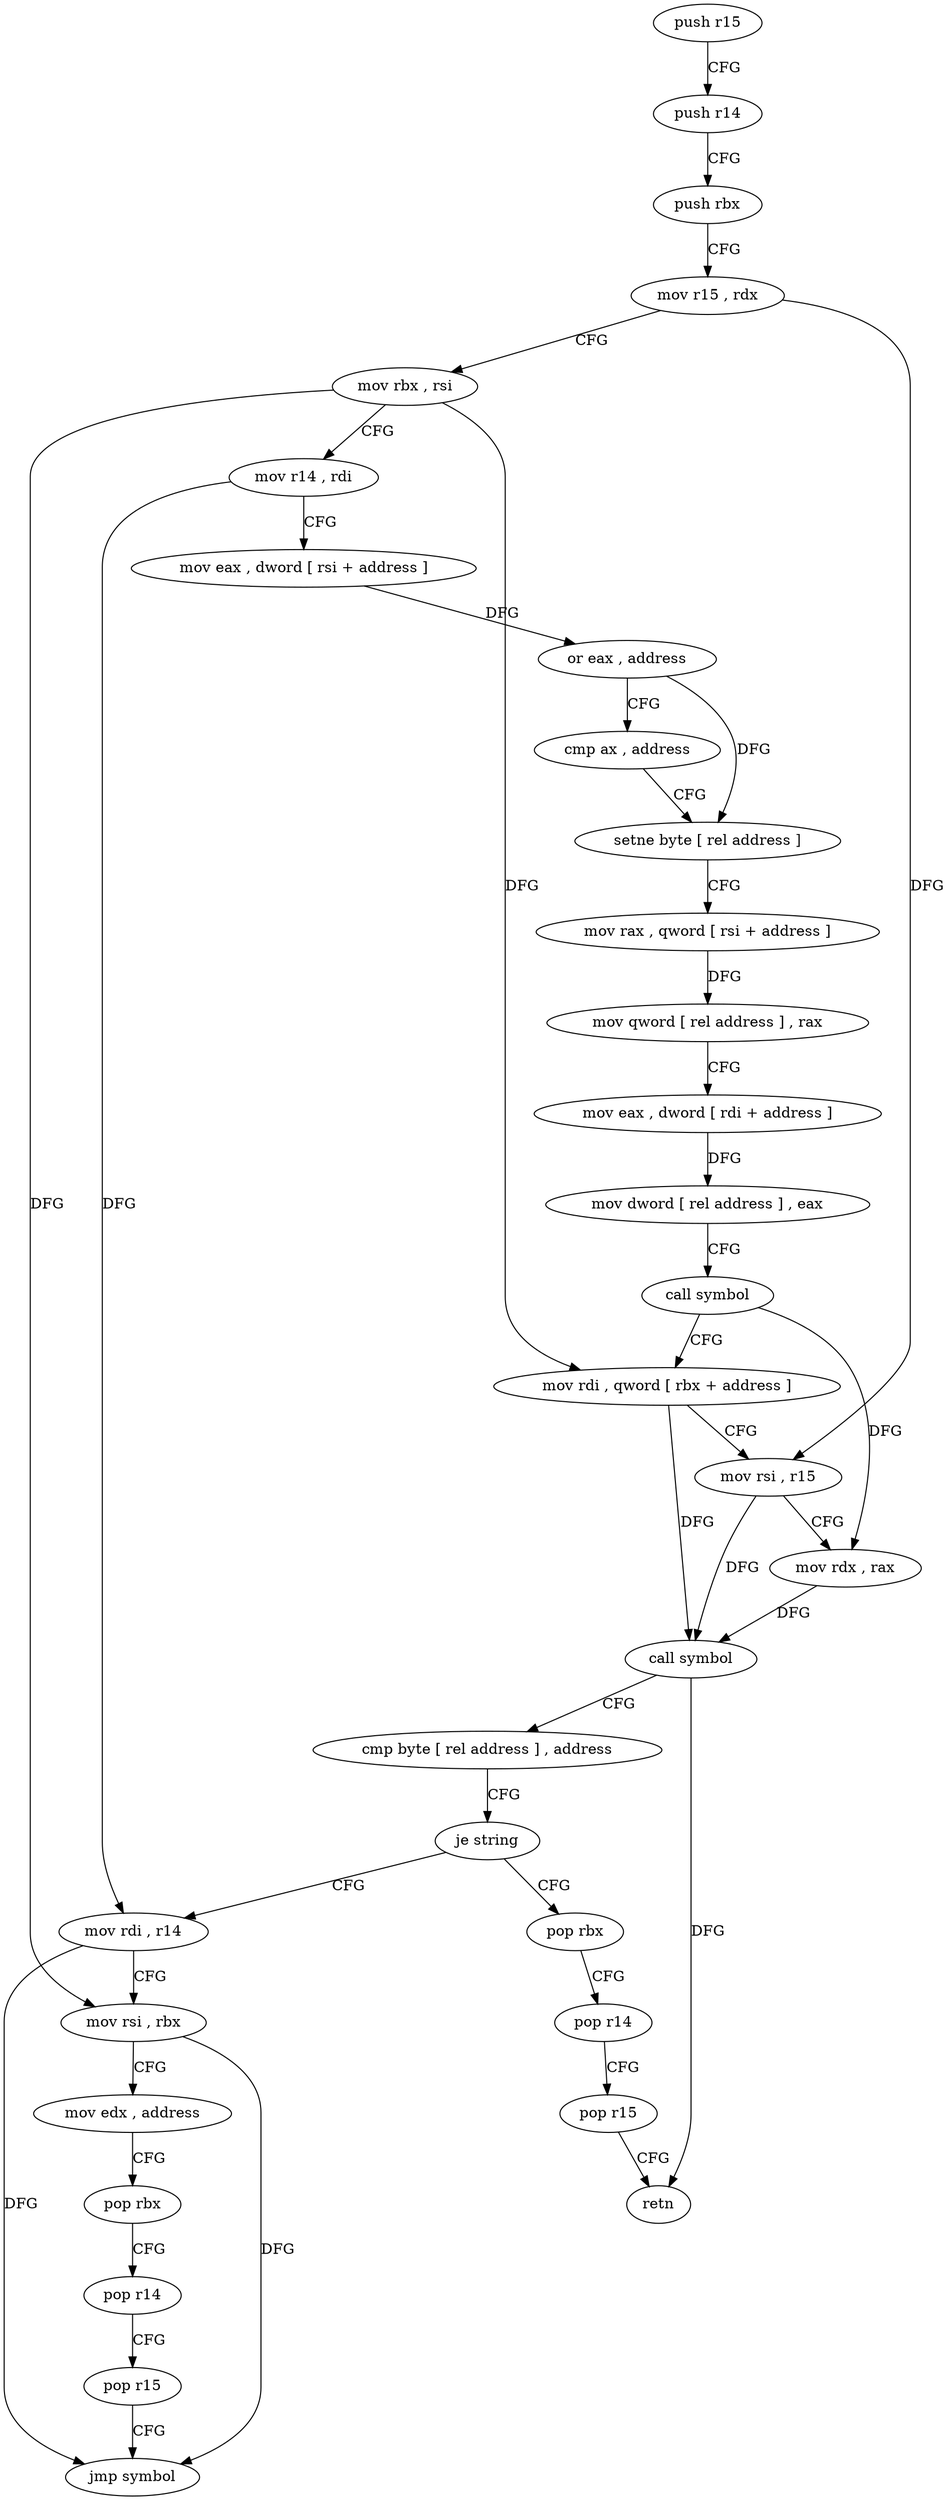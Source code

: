 digraph "func" {
"4211152" [label = "push r15" ]
"4211154" [label = "push r14" ]
"4211156" [label = "push rbx" ]
"4211157" [label = "mov r15 , rdx" ]
"4211160" [label = "mov rbx , rsi" ]
"4211163" [label = "mov r14 , rdi" ]
"4211166" [label = "mov eax , dword [ rsi + address ]" ]
"4211169" [label = "or eax , address" ]
"4211172" [label = "cmp ax , address" ]
"4211176" [label = "setne byte [ rel address ]" ]
"4211183" [label = "mov rax , qword [ rsi + address ]" ]
"4211187" [label = "mov qword [ rel address ] , rax" ]
"4211194" [label = "mov eax , dword [ rdi + address ]" ]
"4211197" [label = "mov dword [ rel address ] , eax" ]
"4211203" [label = "call symbol" ]
"4211208" [label = "mov rdi , qword [ rbx + address ]" ]
"4211212" [label = "mov rsi , r15" ]
"4211215" [label = "mov rdx , rax" ]
"4211218" [label = "call symbol" ]
"4211223" [label = "cmp byte [ rel address ] , address" ]
"4211230" [label = "je string" ]
"4211253" [label = "pop rbx" ]
"4211232" [label = "mov rdi , r14" ]
"4211254" [label = "pop r14" ]
"4211256" [label = "pop r15" ]
"4211258" [label = "retn" ]
"4211235" [label = "mov rsi , rbx" ]
"4211238" [label = "mov edx , address" ]
"4211243" [label = "pop rbx" ]
"4211244" [label = "pop r14" ]
"4211246" [label = "pop r15" ]
"4211248" [label = "jmp symbol" ]
"4211152" -> "4211154" [ label = "CFG" ]
"4211154" -> "4211156" [ label = "CFG" ]
"4211156" -> "4211157" [ label = "CFG" ]
"4211157" -> "4211160" [ label = "CFG" ]
"4211157" -> "4211212" [ label = "DFG" ]
"4211160" -> "4211163" [ label = "CFG" ]
"4211160" -> "4211208" [ label = "DFG" ]
"4211160" -> "4211235" [ label = "DFG" ]
"4211163" -> "4211166" [ label = "CFG" ]
"4211163" -> "4211232" [ label = "DFG" ]
"4211166" -> "4211169" [ label = "DFG" ]
"4211169" -> "4211172" [ label = "CFG" ]
"4211169" -> "4211176" [ label = "DFG" ]
"4211172" -> "4211176" [ label = "CFG" ]
"4211176" -> "4211183" [ label = "CFG" ]
"4211183" -> "4211187" [ label = "DFG" ]
"4211187" -> "4211194" [ label = "CFG" ]
"4211194" -> "4211197" [ label = "DFG" ]
"4211197" -> "4211203" [ label = "CFG" ]
"4211203" -> "4211208" [ label = "CFG" ]
"4211203" -> "4211215" [ label = "DFG" ]
"4211208" -> "4211212" [ label = "CFG" ]
"4211208" -> "4211218" [ label = "DFG" ]
"4211212" -> "4211215" [ label = "CFG" ]
"4211212" -> "4211218" [ label = "DFG" ]
"4211215" -> "4211218" [ label = "DFG" ]
"4211218" -> "4211223" [ label = "CFG" ]
"4211218" -> "4211258" [ label = "DFG" ]
"4211223" -> "4211230" [ label = "CFG" ]
"4211230" -> "4211253" [ label = "CFG" ]
"4211230" -> "4211232" [ label = "CFG" ]
"4211253" -> "4211254" [ label = "CFG" ]
"4211232" -> "4211235" [ label = "CFG" ]
"4211232" -> "4211248" [ label = "DFG" ]
"4211254" -> "4211256" [ label = "CFG" ]
"4211256" -> "4211258" [ label = "CFG" ]
"4211235" -> "4211238" [ label = "CFG" ]
"4211235" -> "4211248" [ label = "DFG" ]
"4211238" -> "4211243" [ label = "CFG" ]
"4211243" -> "4211244" [ label = "CFG" ]
"4211244" -> "4211246" [ label = "CFG" ]
"4211246" -> "4211248" [ label = "CFG" ]
}
